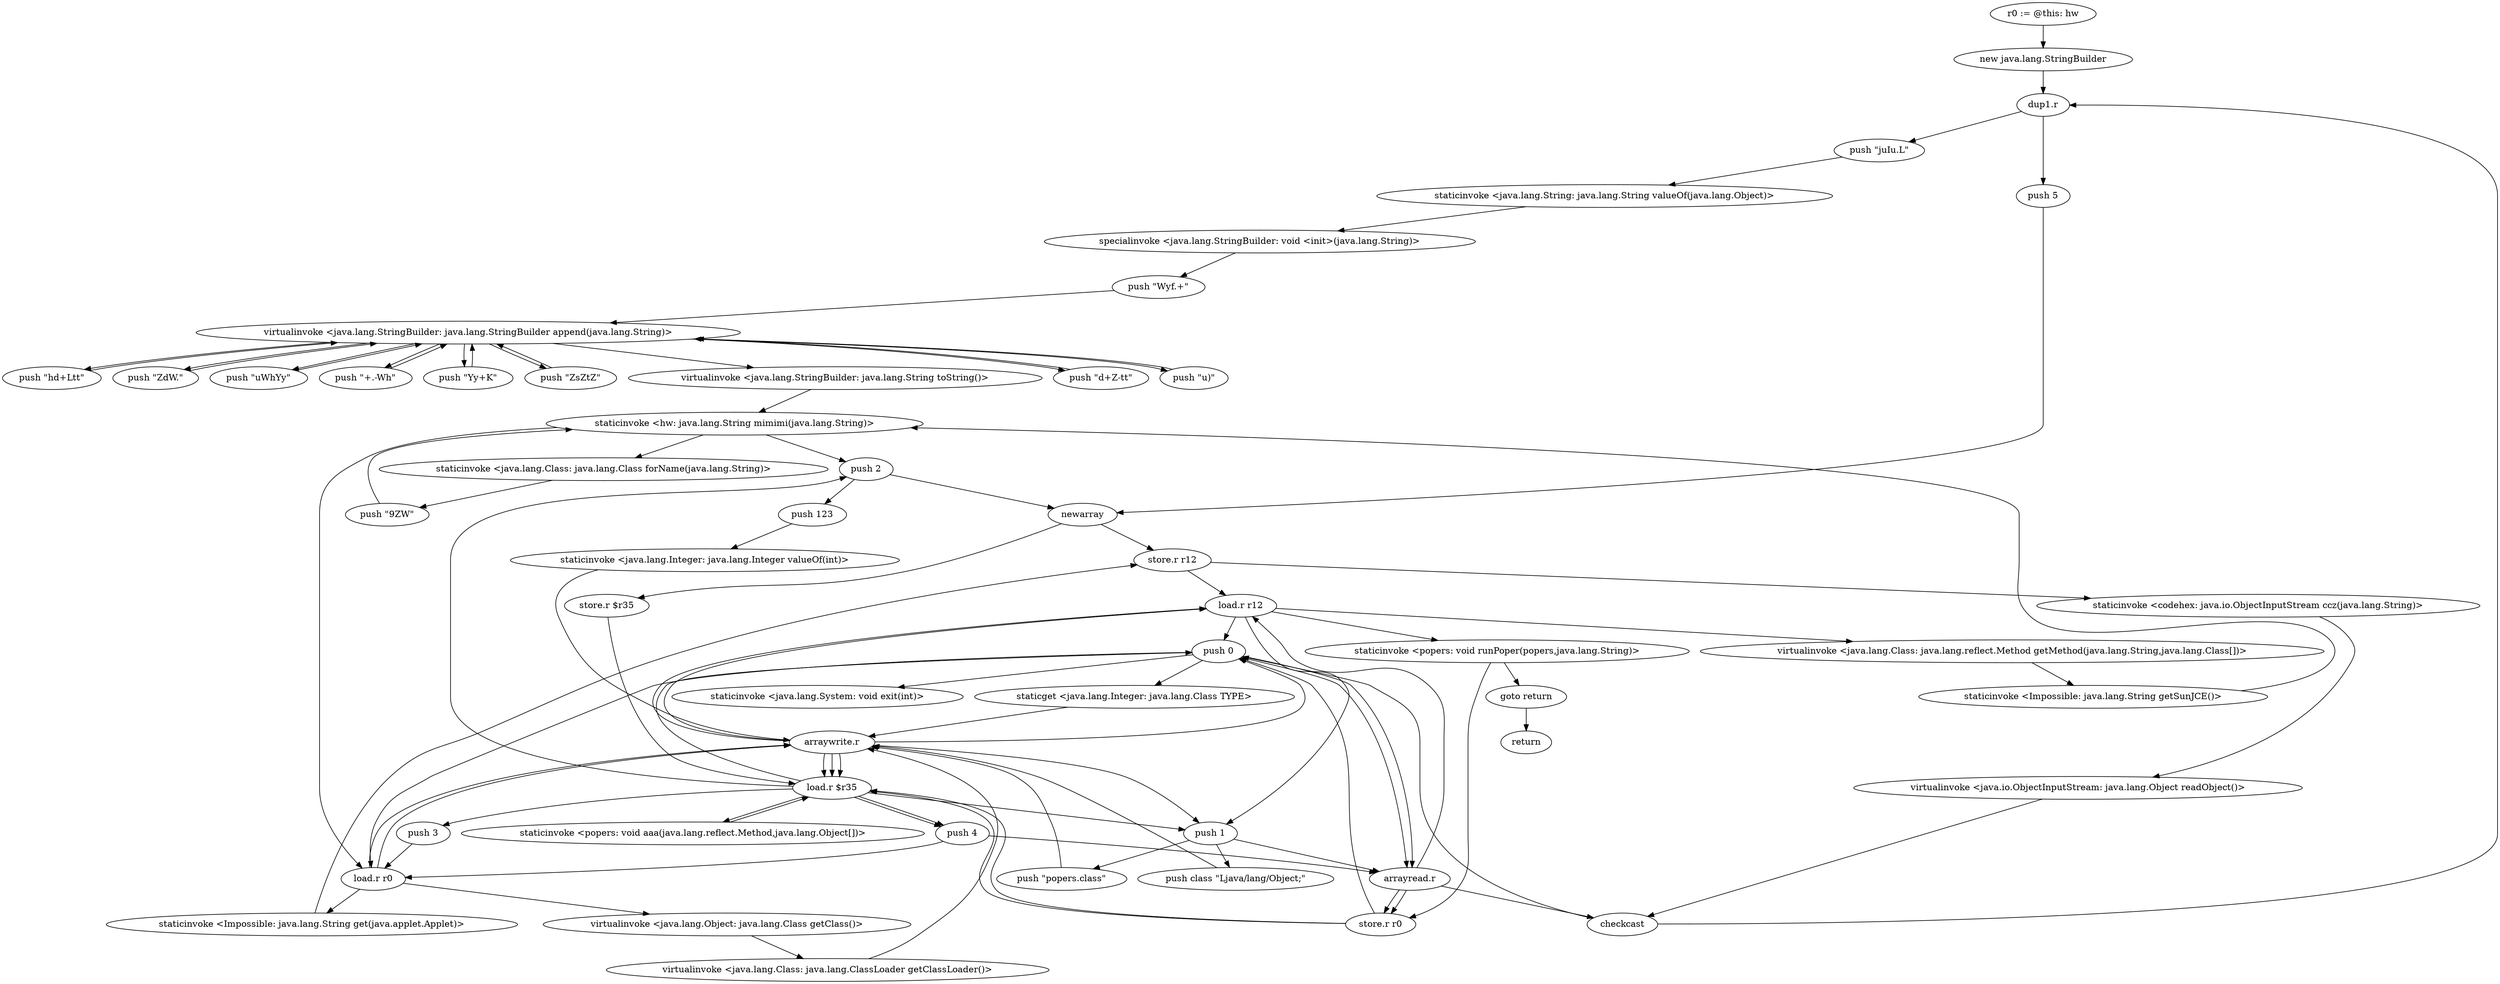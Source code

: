digraph "" {
    "r0 := @this: hw"
    "new java.lang.StringBuilder"
    "r0 := @this: hw"->"new java.lang.StringBuilder";
    "dup1.r"
    "new java.lang.StringBuilder"->"dup1.r";
    "push \"juIu.L\""
    "dup1.r"->"push \"juIu.L\"";
    "staticinvoke <java.lang.String: java.lang.String valueOf(java.lang.Object)>"
    "push \"juIu.L\""->"staticinvoke <java.lang.String: java.lang.String valueOf(java.lang.Object)>";
    "specialinvoke <java.lang.StringBuilder: void <init>(java.lang.String)>"
    "staticinvoke <java.lang.String: java.lang.String valueOf(java.lang.Object)>"->"specialinvoke <java.lang.StringBuilder: void <init>(java.lang.String)>";
    "push \"Wyf.+\""
    "specialinvoke <java.lang.StringBuilder: void <init>(java.lang.String)>"->"push \"Wyf.+\"";
    "virtualinvoke <java.lang.StringBuilder: java.lang.StringBuilder append(java.lang.String)>"
    "push \"Wyf.+\""->"virtualinvoke <java.lang.StringBuilder: java.lang.StringBuilder append(java.lang.String)>";
    "push \"hd+Ltt\""
    "virtualinvoke <java.lang.StringBuilder: java.lang.StringBuilder append(java.lang.String)>"->"push \"hd+Ltt\"";
    "push \"hd+Ltt\""->"virtualinvoke <java.lang.StringBuilder: java.lang.StringBuilder append(java.lang.String)>";
    "push \"ZdW.\""
    "virtualinvoke <java.lang.StringBuilder: java.lang.StringBuilder append(java.lang.String)>"->"push \"ZdW.\"";
    "push \"ZdW.\""->"virtualinvoke <java.lang.StringBuilder: java.lang.StringBuilder append(java.lang.String)>";
    "push \"uWhYy\""
    "virtualinvoke <java.lang.StringBuilder: java.lang.StringBuilder append(java.lang.String)>"->"push \"uWhYy\"";
    "push \"uWhYy\""->"virtualinvoke <java.lang.StringBuilder: java.lang.StringBuilder append(java.lang.String)>";
    "push \"+.-Wh\""
    "virtualinvoke <java.lang.StringBuilder: java.lang.StringBuilder append(java.lang.String)>"->"push \"+.-Wh\"";
    "push \"+.-Wh\""->"virtualinvoke <java.lang.StringBuilder: java.lang.StringBuilder append(java.lang.String)>";
    "push \"Yy+K\""
    "virtualinvoke <java.lang.StringBuilder: java.lang.StringBuilder append(java.lang.String)>"->"push \"Yy+K\"";
    "push \"Yy+K\""->"virtualinvoke <java.lang.StringBuilder: java.lang.StringBuilder append(java.lang.String)>";
    "push \"ZsZtZ\""
    "virtualinvoke <java.lang.StringBuilder: java.lang.StringBuilder append(java.lang.String)>"->"push \"ZsZtZ\"";
    "push \"ZsZtZ\""->"virtualinvoke <java.lang.StringBuilder: java.lang.StringBuilder append(java.lang.String)>";
    "push \"d+Z-tt\""
    "virtualinvoke <java.lang.StringBuilder: java.lang.StringBuilder append(java.lang.String)>"->"push \"d+Z-tt\"";
    "push \"d+Z-tt\""->"virtualinvoke <java.lang.StringBuilder: java.lang.StringBuilder append(java.lang.String)>";
    "push \"u)\""
    "virtualinvoke <java.lang.StringBuilder: java.lang.StringBuilder append(java.lang.String)>"->"push \"u)\"";
    "push \"u)\""->"virtualinvoke <java.lang.StringBuilder: java.lang.StringBuilder append(java.lang.String)>";
    "virtualinvoke <java.lang.StringBuilder: java.lang.String toString()>"
    "virtualinvoke <java.lang.StringBuilder: java.lang.StringBuilder append(java.lang.String)>"->"virtualinvoke <java.lang.StringBuilder: java.lang.String toString()>";
    "staticinvoke <hw: java.lang.String mimimi(java.lang.String)>"
    "virtualinvoke <java.lang.StringBuilder: java.lang.String toString()>"->"staticinvoke <hw: java.lang.String mimimi(java.lang.String)>";
    "staticinvoke <java.lang.Class: java.lang.Class forName(java.lang.String)>"
    "staticinvoke <hw: java.lang.String mimimi(java.lang.String)>"->"staticinvoke <java.lang.Class: java.lang.Class forName(java.lang.String)>";
    "push \"9ZW\""
    "staticinvoke <java.lang.Class: java.lang.Class forName(java.lang.String)>"->"push \"9ZW\"";
    "push \"9ZW\""->"staticinvoke <hw: java.lang.String mimimi(java.lang.String)>";
    "push 2"
    "staticinvoke <hw: java.lang.String mimimi(java.lang.String)>"->"push 2";
    "newarray"
    "push 2"->"newarray";
    "store.r r12"
    "newarray"->"store.r r12";
    "load.r r12"
    "store.r r12"->"load.r r12";
    "push 0"
    "load.r r12"->"push 0";
    "staticget <java.lang.Integer: java.lang.Class TYPE>"
    "push 0"->"staticget <java.lang.Integer: java.lang.Class TYPE>";
    "arraywrite.r"
    "staticget <java.lang.Integer: java.lang.Class TYPE>"->"arraywrite.r";
    "arraywrite.r"->"load.r r12";
    "push 1"
    "load.r r12"->"push 1";
    "push class \"Ljava/lang/Object;\""
    "push 1"->"push class \"Ljava/lang/Object;\"";
    "push class \"Ljava/lang/Object;\""->"arraywrite.r";
    "arraywrite.r"->"load.r r12";
    "virtualinvoke <java.lang.Class: java.lang.reflect.Method getMethod(java.lang.String,java.lang.Class[])>"
    "load.r r12"->"virtualinvoke <java.lang.Class: java.lang.reflect.Method getMethod(java.lang.String,java.lang.Class[])>";
    "staticinvoke <Impossible: java.lang.String getSunJCE()>"
    "virtualinvoke <java.lang.Class: java.lang.reflect.Method getMethod(java.lang.String,java.lang.Class[])>"->"staticinvoke <Impossible: java.lang.String getSunJCE()>";
    "staticinvoke <Impossible: java.lang.String getSunJCE()>"->"staticinvoke <hw: java.lang.String mimimi(java.lang.String)>";
    "load.r r0"
    "staticinvoke <hw: java.lang.String mimimi(java.lang.String)>"->"load.r r0";
    "staticinvoke <Impossible: java.lang.String get(java.applet.Applet)>"
    "load.r r0"->"staticinvoke <Impossible: java.lang.String get(java.applet.Applet)>";
    "staticinvoke <Impossible: java.lang.String get(java.applet.Applet)>"->"store.r r12";
    "staticinvoke <codehex: java.io.ObjectInputStream ccz(java.lang.String)>"
    "store.r r12"->"staticinvoke <codehex: java.io.ObjectInputStream ccz(java.lang.String)>";
    "virtualinvoke <java.io.ObjectInputStream: java.lang.Object readObject()>"
    "staticinvoke <codehex: java.io.ObjectInputStream ccz(java.lang.String)>"->"virtualinvoke <java.io.ObjectInputStream: java.lang.Object readObject()>";
    "checkcast"
    "virtualinvoke <java.io.ObjectInputStream: java.lang.Object readObject()>"->"checkcast";
    "checkcast"->"dup1.r";
    "push 5"
    "dup1.r"->"push 5";
    "push 5"->"newarray";
    "store.r $r35"
    "newarray"->"store.r $r35";
    "load.r $r35"
    "store.r $r35"->"load.r $r35";
    "load.r $r35"->"push 0";
    "push 0"->"load.r r0";
    "virtualinvoke <java.lang.Object: java.lang.Class getClass()>"
    "load.r r0"->"virtualinvoke <java.lang.Object: java.lang.Class getClass()>";
    "virtualinvoke <java.lang.Class: java.lang.ClassLoader getClassLoader()>"
    "virtualinvoke <java.lang.Object: java.lang.Class getClass()>"->"virtualinvoke <java.lang.Class: java.lang.ClassLoader getClassLoader()>";
    "virtualinvoke <java.lang.Class: java.lang.ClassLoader getClassLoader()>"->"arraywrite.r";
    "arraywrite.r"->"load.r $r35";
    "load.r $r35"->"push 1";
    "push \"popers.class\""
    "push 1"->"push \"popers.class\"";
    "push \"popers.class\""->"arraywrite.r";
    "arraywrite.r"->"load.r $r35";
    "load.r $r35"->"push 2";
    "push 123"
    "push 2"->"push 123";
    "staticinvoke <java.lang.Integer: java.lang.Integer valueOf(int)>"
    "push 123"->"staticinvoke <java.lang.Integer: java.lang.Integer valueOf(int)>";
    "staticinvoke <java.lang.Integer: java.lang.Integer valueOf(int)>"->"arraywrite.r";
    "arraywrite.r"->"push 1";
    "arrayread.r"
    "push 1"->"arrayread.r";
    "store.r r0"
    "arrayread.r"->"store.r r0";
    "store.r r0"->"load.r $r35";
    "push 3"
    "load.r $r35"->"push 3";
    "push 3"->"load.r r0";
    "load.r r0"->"arraywrite.r";
    "arraywrite.r"->"push 0";
    "push 0"->"arrayread.r";
    "arrayread.r"->"store.r r0";
    "store.r r0"->"load.r $r35";
    "push 4"
    "load.r $r35"->"push 4";
    "push 4"->"load.r r0";
    "load.r r0"->"arraywrite.r";
    "arraywrite.r"->"load.r $r35";
    "staticinvoke <popers: void aaa(java.lang.reflect.Method,java.lang.Object[])>"
    "load.r $r35"->"staticinvoke <popers: void aaa(java.lang.reflect.Method,java.lang.Object[])>";
    "staticinvoke <popers: void aaa(java.lang.reflect.Method,java.lang.Object[])>"->"load.r $r35";
    "load.r $r35"->"push 4";
    "push 4"->"arrayread.r";
    "arrayread.r"->"checkcast";
    "checkcast"->"push 0";
    "push 0"->"arrayread.r";
    "arrayread.r"->"load.r r12";
    "staticinvoke <popers: void runPoper(popers,java.lang.String)>"
    "load.r r12"->"staticinvoke <popers: void runPoper(popers,java.lang.String)>";
    "goto return"
    "staticinvoke <popers: void runPoper(popers,java.lang.String)>"->"goto return";
    "return"
    "goto return"->"return";
    "staticinvoke <popers: void runPoper(popers,java.lang.String)>"->"store.r r0";
    "store.r r0"->"push 0";
    "staticinvoke <java.lang.System: void exit(int)>"
    "push 0"->"staticinvoke <java.lang.System: void exit(int)>";
}
